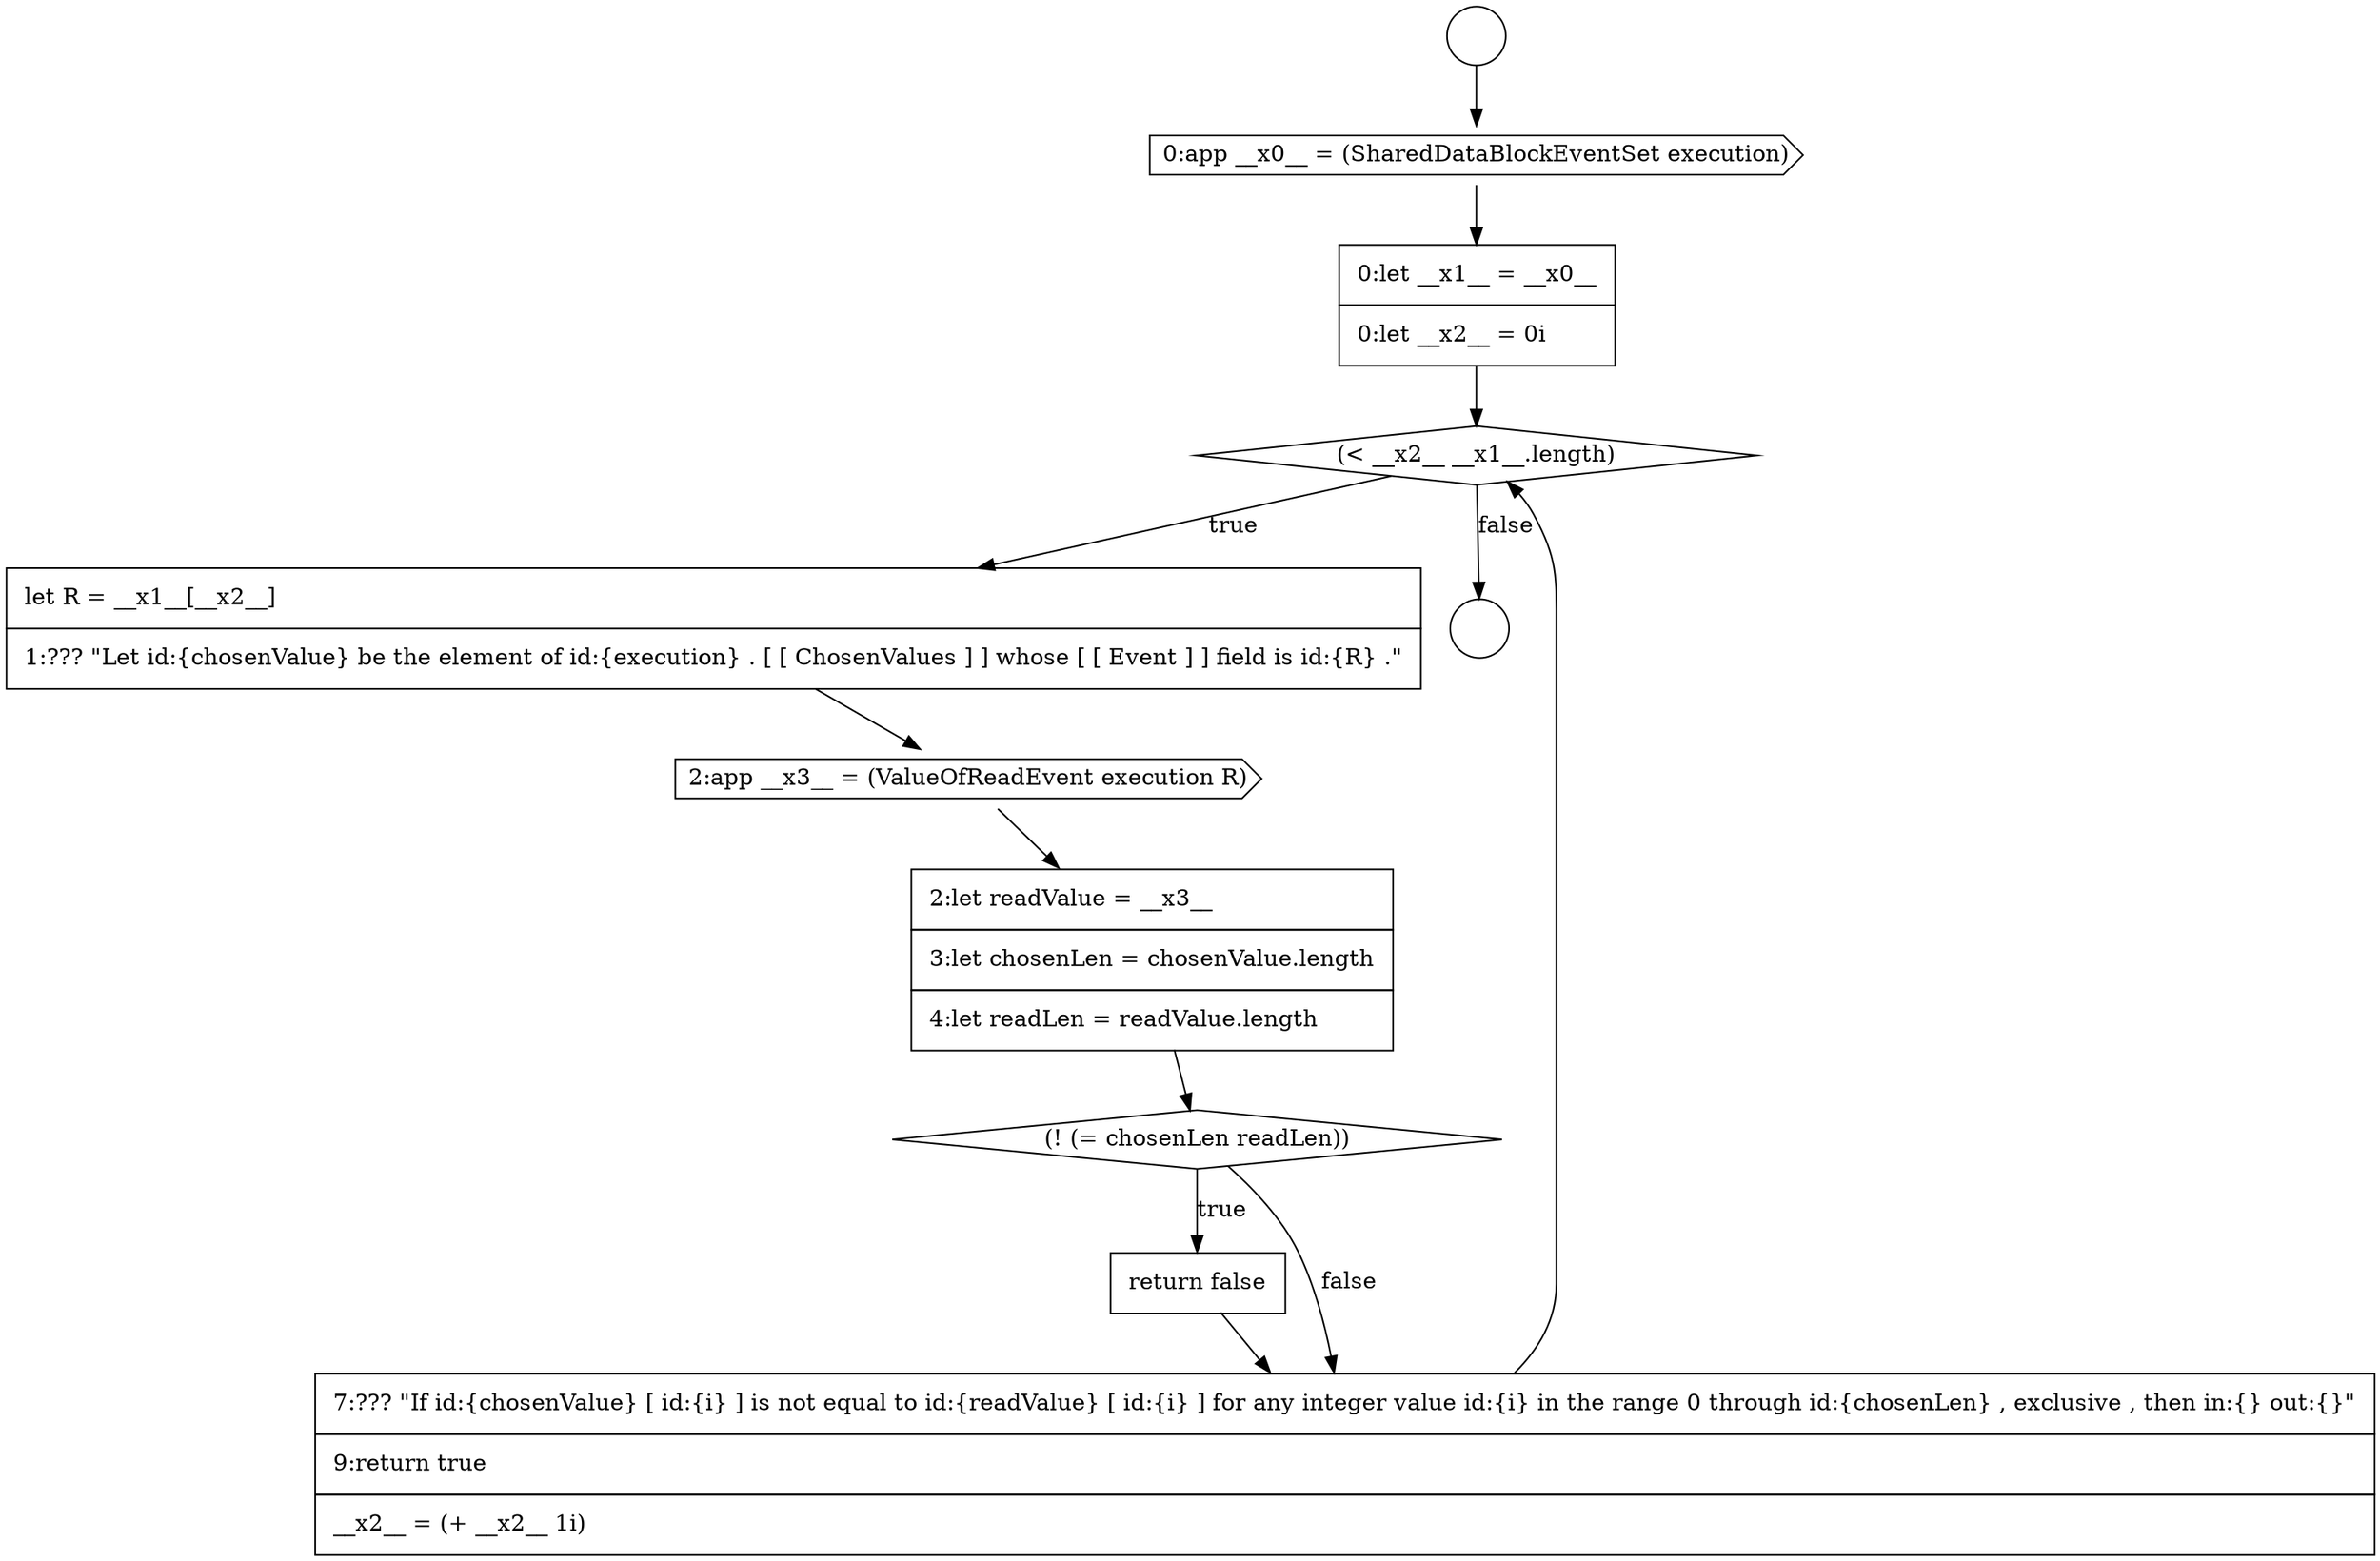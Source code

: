 digraph {
  node18165 [shape=cds, label=<<font color="black">0:app __x0__ = (SharedDataBlockEventSet execution)</font>> color="black" fillcolor="white" style=filled]
  node18171 [shape=diamond, label=<<font color="black">(! (= chosenLen readLen))</font>> color="black" fillcolor="white" style=filled]
  node18168 [shape=none, margin=0, label=<<font color="black">
    <table border="0" cellborder="1" cellspacing="0" cellpadding="10">
      <tr><td align="left">let R = __x1__[__x2__]</td></tr>
      <tr><td align="left">1:??? &quot;Let id:{chosenValue} be the element of id:{execution} . [ [ ChosenValues ] ] whose [ [ Event ] ] field is id:{R} .&quot;</td></tr>
    </table>
  </font>> color="black" fillcolor="white" style=filled]
  node18172 [shape=none, margin=0, label=<<font color="black">
    <table border="0" cellborder="1" cellspacing="0" cellpadding="10">
      <tr><td align="left">return false</td></tr>
    </table>
  </font>> color="black" fillcolor="white" style=filled]
  node18169 [shape=cds, label=<<font color="black">2:app __x3__ = (ValueOfReadEvent execution R)</font>> color="black" fillcolor="white" style=filled]
  node18164 [shape=circle label=" " color="black" fillcolor="white" style=filled]
  node18167 [shape=diamond, label=<<font color="black">(&lt; __x2__ __x1__.length)</font>> color="black" fillcolor="white" style=filled]
  node18173 [shape=none, margin=0, label=<<font color="black">
    <table border="0" cellborder="1" cellspacing="0" cellpadding="10">
      <tr><td align="left">7:??? &quot;If id:{chosenValue} [ id:{i} ] is not equal to id:{readValue} [ id:{i} ] for any integer value id:{i} in the range 0 through id:{chosenLen} , exclusive , then in:{} out:{}&quot;</td></tr>
      <tr><td align="left">9:return true</td></tr>
      <tr><td align="left">__x2__ = (+ __x2__ 1i)</td></tr>
    </table>
  </font>> color="black" fillcolor="white" style=filled]
  node18163 [shape=circle label=" " color="black" fillcolor="white" style=filled]
  node18170 [shape=none, margin=0, label=<<font color="black">
    <table border="0" cellborder="1" cellspacing="0" cellpadding="10">
      <tr><td align="left">2:let readValue = __x3__</td></tr>
      <tr><td align="left">3:let chosenLen = chosenValue.length</td></tr>
      <tr><td align="left">4:let readLen = readValue.length</td></tr>
    </table>
  </font>> color="black" fillcolor="white" style=filled]
  node18166 [shape=none, margin=0, label=<<font color="black">
    <table border="0" cellborder="1" cellspacing="0" cellpadding="10">
      <tr><td align="left">0:let __x1__ = __x0__</td></tr>
      <tr><td align="left">0:let __x2__ = 0i</td></tr>
    </table>
  </font>> color="black" fillcolor="white" style=filled]
  node18170 -> node18171 [ color="black"]
  node18171 -> node18172 [label=<<font color="black">true</font>> color="black"]
  node18171 -> node18173 [label=<<font color="black">false</font>> color="black"]
  node18163 -> node18165 [ color="black"]
  node18168 -> node18169 [ color="black"]
  node18167 -> node18168 [label=<<font color="black">true</font>> color="black"]
  node18167 -> node18164 [label=<<font color="black">false</font>> color="black"]
  node18166 -> node18167 [ color="black"]
  node18173 -> node18167 [ color="black"]
  node18172 -> node18173 [ color="black"]
  node18169 -> node18170 [ color="black"]
  node18165 -> node18166 [ color="black"]
}
